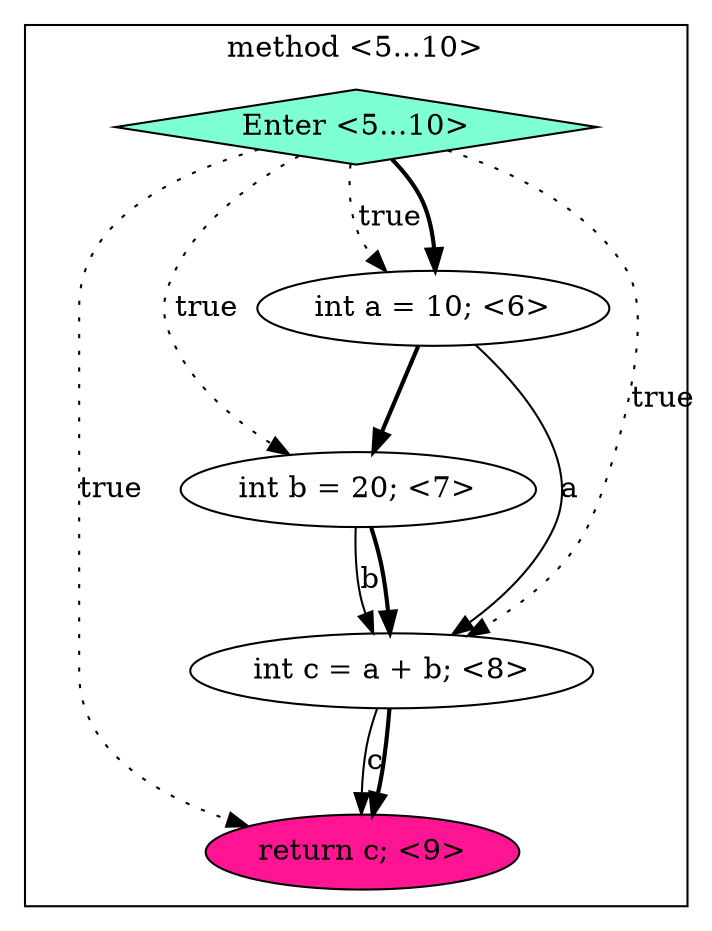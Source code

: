 digraph {
subgraph cluster0 {
label = "method <5...10>";
0.3 [style = filled, label = "return c; <9>", fillcolor = deeppink, shape = ellipse];
0.1 [style = filled, label = "int b = 20; <7>", fillcolor = white, shape = ellipse];
0.0 [style = filled, label = "int a = 10; <6>", fillcolor = white, shape = ellipse];
0.2 [style = filled, label = "int c = a + b; <8>", fillcolor = white, shape = ellipse];
0.4 [style = filled, label = "Enter <5...10>", fillcolor = aquamarine, shape = diamond];
0.0 -> 0.1 [style = bold, label=""];
0.0 -> 0.2 [style = solid, label="a"];
0.1 -> 0.2 [style = solid, label="b"];
0.1 -> 0.2 [style = bold, label=""];
0.2 -> 0.3 [style = solid, label="c"];
0.2 -> 0.3 [style = bold, label=""];
0.4 -> 0.0 [style = dotted, label="true"];
0.4 -> 0.0 [style = bold, label=""];
0.4 -> 0.1 [style = dotted, label="true"];
0.4 -> 0.2 [style = dotted, label="true"];
0.4 -> 0.3 [style = dotted, label="true"];
}
}